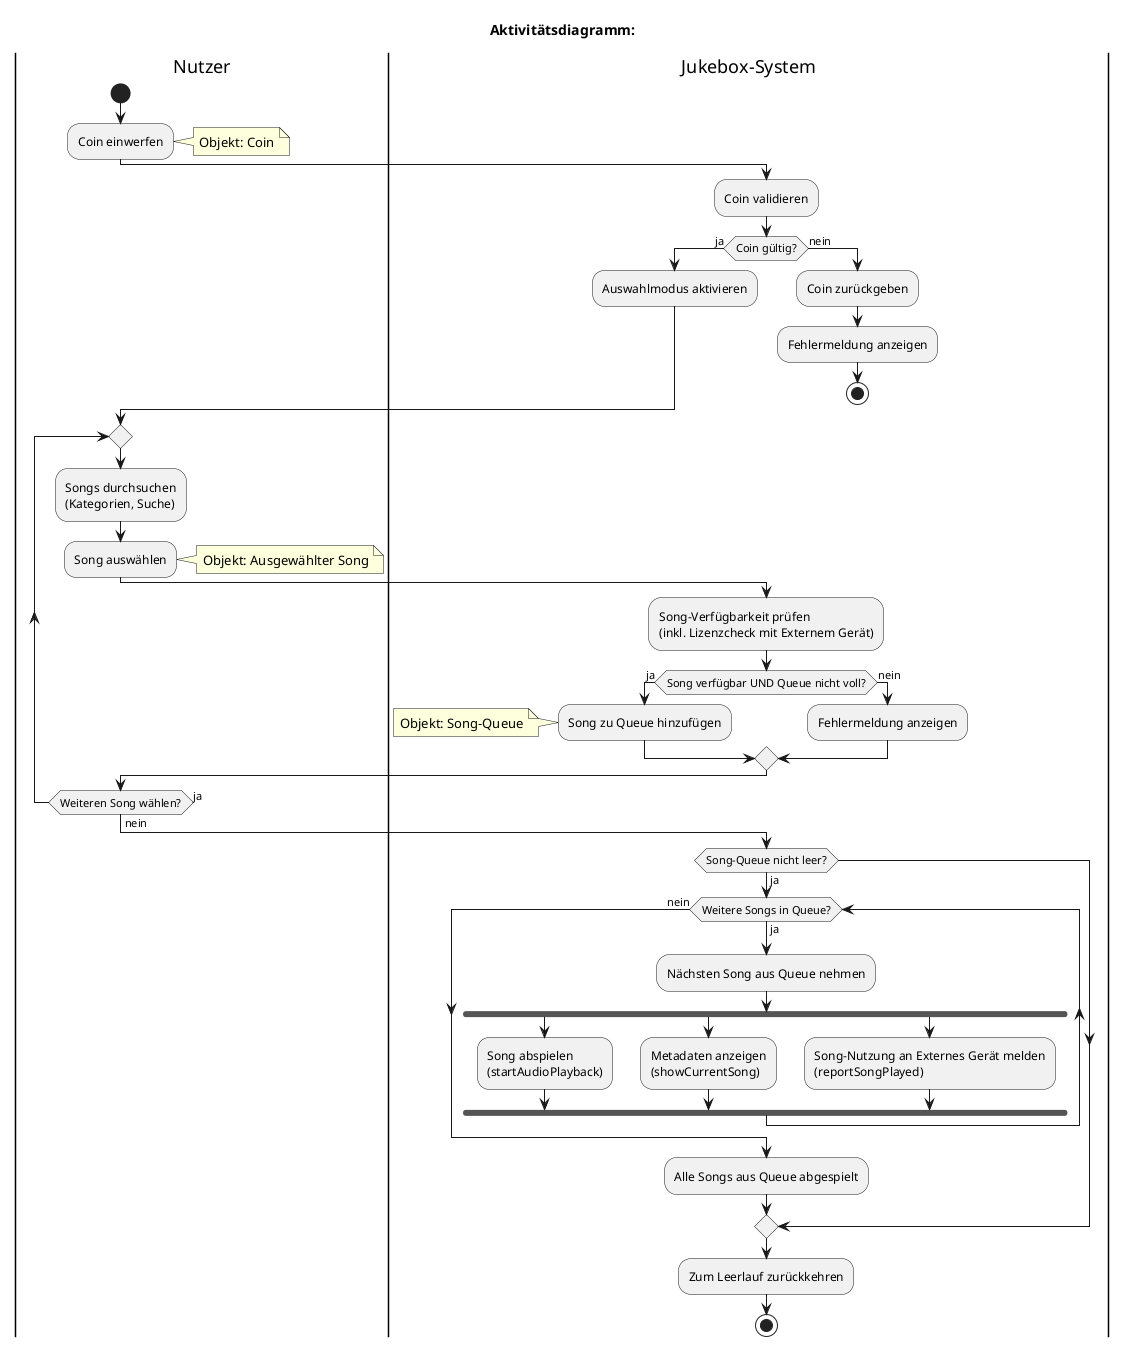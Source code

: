 @startuml
title Aktivitätsdiagramm:

|Nutzer|
start
:Coin einwerfen;
note right
  Objekt: Coin
end note

|Jukebox-System|
:Coin validieren;
if (Coin gültig?) then (ja)
  :Auswahlmodus aktivieren;
else (nein)
  :Coin zurückgeben;
  :Fehlermeldung anzeigen;
  stop
endif

|Nutzer|
repeat
  :Songs durchsuchen\n(Kategorien, Suche);
  :Song auswählen;
  note right
    Objekt: Ausgewählter Song
  end note

|Jukebox-System|
  :Song-Verfügbarkeit prüfen\n(inkl. Lizenzcheck mit Externem Gerät);
  if (Song verfügbar UND Queue nicht voll?) then (ja)
    :Song zu Queue hinzufügen;
    note left
      Objekt: Song-Queue
    end note
  else (nein)
    :Fehlermeldung anzeigen;
    ' Verbindung zurück zum Nutzer-Auswahlprozess oder zu einer Abbruch-Option
    ' Diese Verzweigung wird hier vereinfacht dargestellt, Nutzer kann neu wählen oder Prozess endet.
  endif
|Nutzer|
repeat while (Weiteren Song wählen?) is (ja) not (nein)

|Jukebox-System|
if (Song-Queue nicht leer?) then (ja)
  while (Weitere Songs in Queue?) is (ja)
    :Nächsten Song aus Queue nehmen;
    fork
      :Song abspielen\n(startAudioPlayback);
    fork again
      :Metadaten anzeigen\n(showCurrentSong);
    fork again
      :Song-Nutzung an Externes Gerät melden\n(reportSongPlayed);
    end fork
  endwhile (nein)
  :Alle Songs aus Queue abgespielt;
endif
:Zum Leerlauf zurückkehren;
' Periodische Kommunikation mit Externem Gerät (Software-Updates, Katalog-Sync, Status)
' findet im Hintergrund statt und ist nicht Teil dieses Haupt-User-Flows.
stop
@enduml
